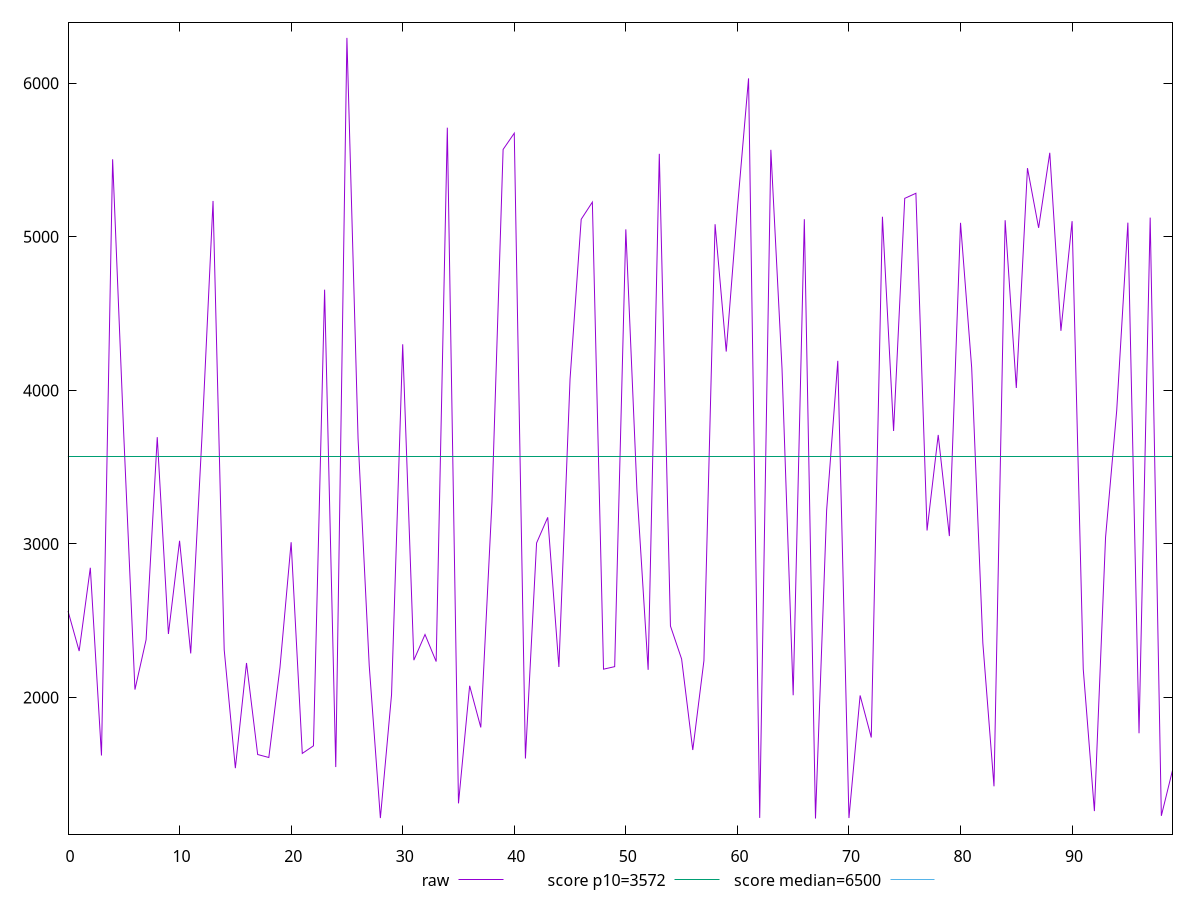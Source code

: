reset

$raw <<EOF
0 2562.75
1 2302.262
2 2844.768
3 1621.9590000000003
4 5505.318
5 3706.4034999999994
6 2051.227
7 2376.1209999999996
8 3695.42
9 2413.451
10 3020.312999999999
11 2286.666
12 3687.364
13 5233.776000000002
14 2311.14
15 1539.504
16 2224.547
17 1628.4410000000003
18 1609.08
19 2195.3720000000003
20 3010.9178
21 1635.4668
22 1684.9872
23 4655.723
24 1546.7574
25 6295.750999999998
26 3684.843
27 2207.234
28 1214.5584000000003
29 2018.0774000000004
30 4300.3559000000005
31 2242.926
32 2410.0820000000003
33 2233.85
34 5711.189
35 1310.1645
36 2075.9769
37 1804.8390000000002
38 3271.1150000000007
39 5569.252
40 5674.996999999999
41 1602.4865
42 3006.0937999999996
43 3173.124
44 2198.4439999999995
45 4073.3911999999996
46 5114.395
47 5226.2589
48 2184.2059999999997
49 2200.7672
50 5048.8949999999995
51 3343.124
52 2180.0699999999997
53 5540.800999999999
54 2465.3585999999996
55 2250.394
56 1657.663
57 2239.69
58 5082.3189999999995
59 4252.8369999999995
60 5185.093999999999
61 6032.14
62 1215.3690000000001
63 5566.683400000001
64 4141.8739
65 2014.582
66 5114.793
67 1211.568
68 3219.7119999999995
69 4192.427
70 1214.5977
71 2013.2290000000003
72 1739.272
73 5131.043999999999
74 3735.519
75 5250.917999999999
76 5283.811800000001
77 3087.434
78 3709.7499999999995
79 3051.191
80 5091.500999999999
81 4147.506
82 2354.716
83 1421.3580000000002
84 5108.393
85 4015.5190000000007
86 5447.657
87 5058.5967
88 5547.417
89 4387.958
90 5102.175000000001
91 2184.839
92 1260.016
93 3042.835
94 3868.7419999999997
95 5092.481
96 1766.8250000000003
97 5125.2146999999995
98 1229.1239999999998
99 1525.556
EOF

set key outside below
set xrange [0:99]
set yrange [1109.88434:6397.434659999998]
set trange [1109.88434:6397.434659999998]
set terminal svg size 640, 500 enhanced background rgb 'white'
set output "report/report_00029_2021-02-24T13-36-40.390Z/first-cpu-idle/samples/music/raw/values.svg"

plot $raw title "raw" with line, \
     3572 title "score p10=3572", \
     6500 title "score median=6500"

reset
